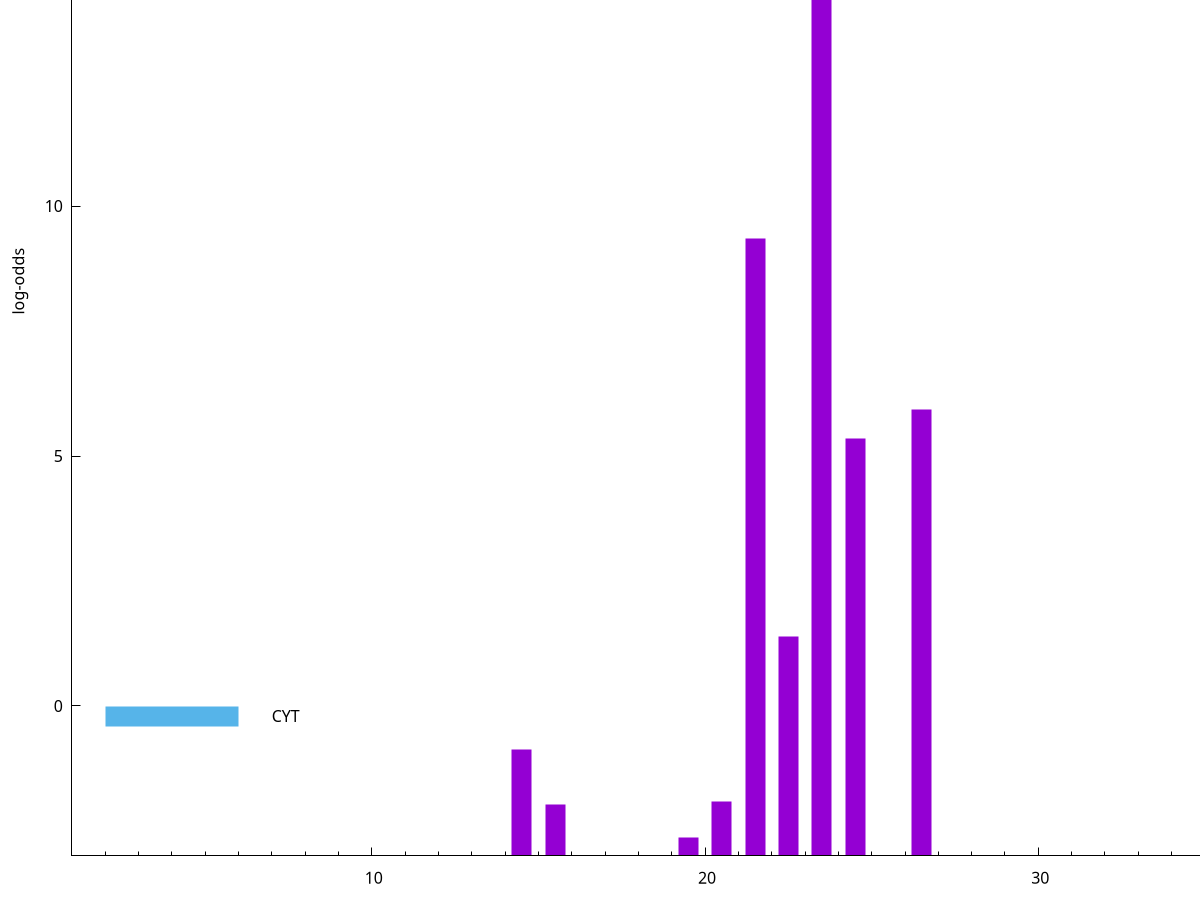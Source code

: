 set title "LipoP predictions for SRR5666441.gff"
set size 2., 1.4
set xrange [1:70] 
set mxtics 10
set yrange [-3:20]
set y2range [0:23]
set ylabel "log-odds"
set term postscript eps color solid "Helvetica" 30
set output "SRR5666441.gff8.eps"
set arrow from 2,18.7019 to 6,18.7019 nohead lt 1 lw 20
set label "SpI" at 7,18.7019
set arrow from 2,-0.200913 to 6,-0.200913 nohead lt 3 lw 20
set label "CYT" at 7,-0.200913
set arrow from 2,18.7019 to 6,18.7019 nohead lt 1 lw 20
set label "SpI" at 7,18.7019
# NOTE: The scores below are the log-odds scores with the threshold
# NOTE: subtracted (a hack to make gnuplot make the histogram all
# NOTE: look nice).
plot "-" axes x1y2 title "" with impulses lt 1 lw 20
23.500000 21.699300
21.500000 12.358660
26.500000 8.929440
24.500000 8.350280
22.500000 4.388990
14.500000 2.121286
20.500000 1.085620
15.500000 1.029300
19.500000 0.360310
e
exit
